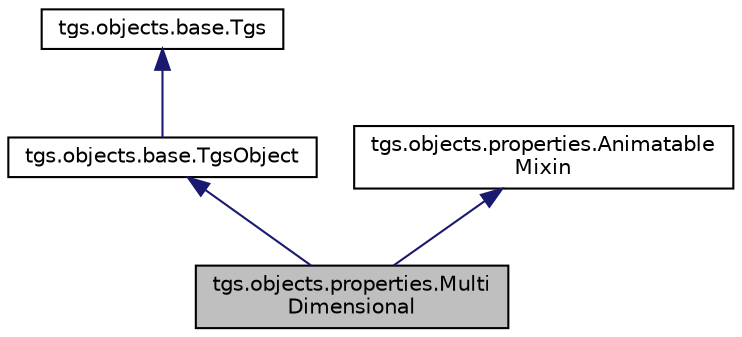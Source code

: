 digraph "tgs.objects.properties.MultiDimensional"
{
  edge [fontname="Helvetica",fontsize="10",labelfontname="Helvetica",labelfontsize="10"];
  node [fontname="Helvetica",fontsize="10",shape=record];
  Node0 [label="tgs.objects.properties.Multi\lDimensional",height=0.2,width=0.4,color="black", fillcolor="grey75", style="filled", fontcolor="black"];
  Node1 -> Node0 [dir="back",color="midnightblue",fontsize="10",style="solid",fontname="Helvetica"];
  Node1 [label="tgs.objects.base.TgsObject",height=0.2,width=0.4,color="black", fillcolor="white", style="filled",URL="$classtgs_1_1objects_1_1base_1_1TgsObject.html"];
  Node2 -> Node1 [dir="back",color="midnightblue",fontsize="10",style="solid",fontname="Helvetica"];
  Node2 [label="tgs.objects.base.Tgs",height=0.2,width=0.4,color="black", fillcolor="white", style="filled",URL="$classtgs_1_1objects_1_1base_1_1Tgs.html"];
  Node3 -> Node0 [dir="back",color="midnightblue",fontsize="10",style="solid",fontname="Helvetica"];
  Node3 [label="tgs.objects.properties.Animatable\lMixin",height=0.2,width=0.4,color="black", fillcolor="white", style="filled",URL="$classtgs_1_1objects_1_1properties_1_1AnimatableMixin.html"];
}
